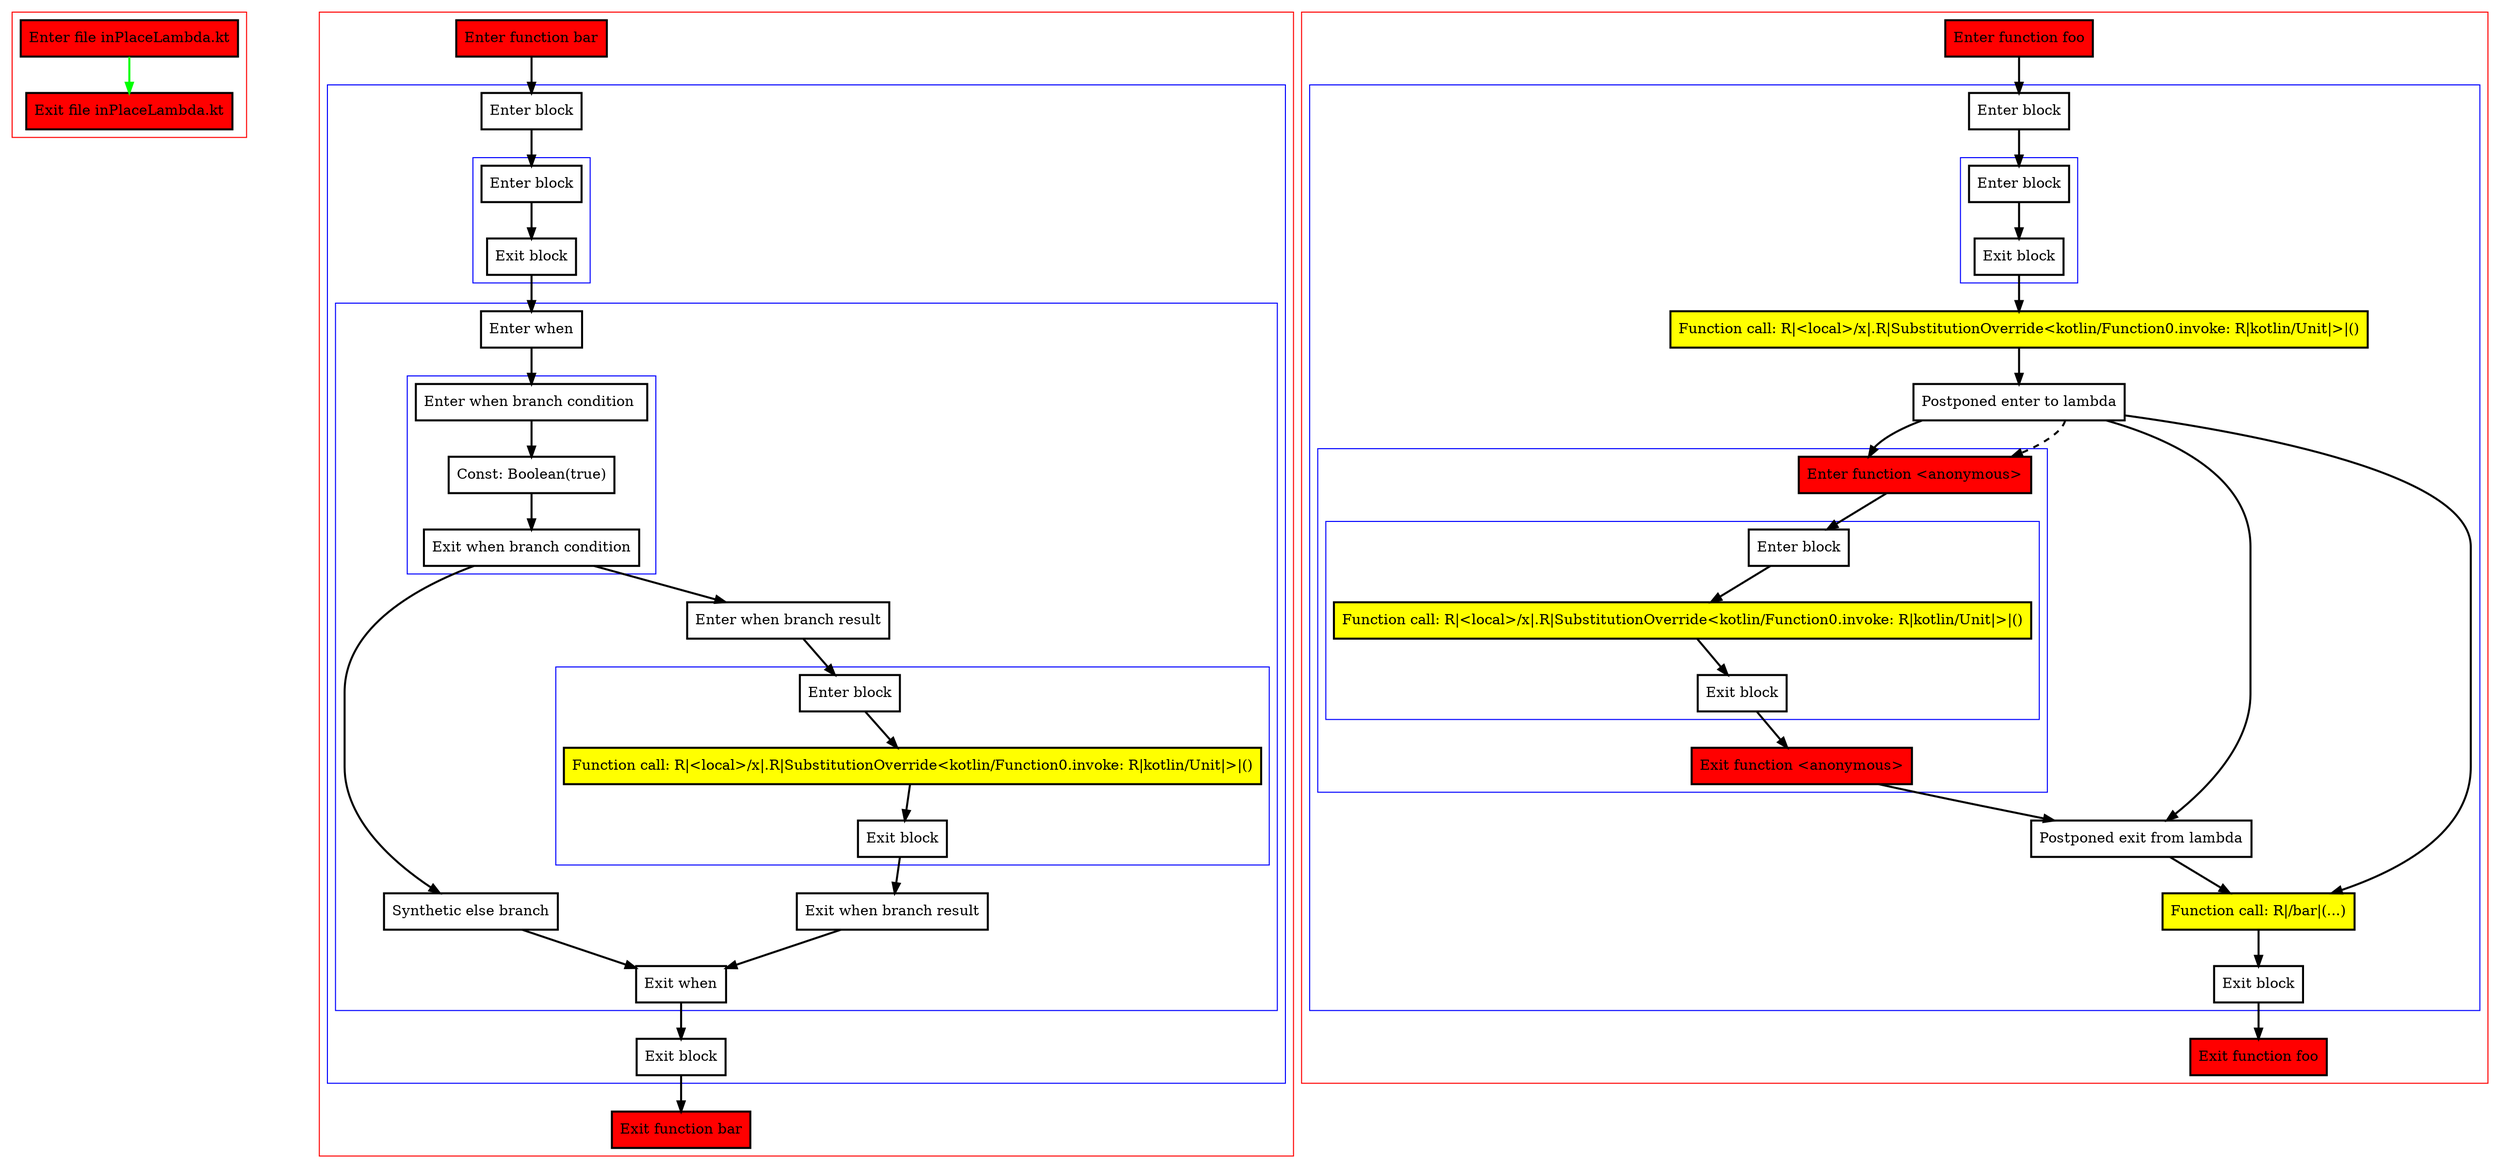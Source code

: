 digraph inPlaceLambda_kt {
    graph [nodesep=3]
    node [shape=box penwidth=2]
    edge [penwidth=2]

    subgraph cluster_0 {
        color=red
        0 [label="Enter file inPlaceLambda.kt" style="filled" fillcolor=red];
        1 [label="Exit file inPlaceLambda.kt" style="filled" fillcolor=red];
    }
    0 -> {1} [color=green];

    subgraph cluster_1 {
        color=red
        2 [label="Enter function bar" style="filled" fillcolor=red];
        subgraph cluster_2 {
            color=blue
            3 [label="Enter block"];
            subgraph cluster_3 {
                color=blue
                4 [label="Enter block"];
                5 [label="Exit block"];
            }
            subgraph cluster_4 {
                color=blue
                6 [label="Enter when"];
                subgraph cluster_5 {
                    color=blue
                    7 [label="Enter when branch condition "];
                    8 [label="Const: Boolean(true)"];
                    9 [label="Exit when branch condition"];
                }
                10 [label="Synthetic else branch"];
                11 [label="Enter when branch result"];
                subgraph cluster_6 {
                    color=blue
                    12 [label="Enter block"];
                    13 [label="Function call: R|<local>/x|.R|SubstitutionOverride<kotlin/Function0.invoke: R|kotlin/Unit|>|()" style="filled" fillcolor=yellow];
                    14 [label="Exit block"];
                }
                15 [label="Exit when branch result"];
                16 [label="Exit when"];
            }
            17 [label="Exit block"];
        }
        18 [label="Exit function bar" style="filled" fillcolor=red];
    }
    2 -> {3};
    3 -> {4};
    4 -> {5};
    5 -> {6};
    6 -> {7};
    7 -> {8};
    8 -> {9};
    9 -> {10 11};
    10 -> {16};
    11 -> {12};
    12 -> {13};
    13 -> {14};
    14 -> {15};
    15 -> {16};
    16 -> {17};
    17 -> {18};

    subgraph cluster_7 {
        color=red
        19 [label="Enter function foo" style="filled" fillcolor=red];
        subgraph cluster_8 {
            color=blue
            20 [label="Enter block"];
            subgraph cluster_9 {
                color=blue
                21 [label="Enter block"];
                22 [label="Exit block"];
            }
            23 [label="Function call: R|<local>/x|.R|SubstitutionOverride<kotlin/Function0.invoke: R|kotlin/Unit|>|()" style="filled" fillcolor=yellow];
            24 [label="Postponed enter to lambda"];
            subgraph cluster_10 {
                color=blue
                25 [label="Enter function <anonymous>" style="filled" fillcolor=red];
                subgraph cluster_11 {
                    color=blue
                    26 [label="Enter block"];
                    27 [label="Function call: R|<local>/x|.R|SubstitutionOverride<kotlin/Function0.invoke: R|kotlin/Unit|>|()" style="filled" fillcolor=yellow];
                    28 [label="Exit block"];
                }
                29 [label="Exit function <anonymous>" style="filled" fillcolor=red];
            }
            30 [label="Postponed exit from lambda"];
            31 [label="Function call: R|/bar|(...)" style="filled" fillcolor=yellow];
            32 [label="Exit block"];
        }
        33 [label="Exit function foo" style="filled" fillcolor=red];
    }
    19 -> {20};
    20 -> {21};
    21 -> {22};
    22 -> {23};
    23 -> {24};
    24 -> {25 30 31};
    24 -> {25} [style=dashed];
    25 -> {26};
    26 -> {27};
    27 -> {28};
    28 -> {29};
    29 -> {30};
    30 -> {31};
    31 -> {32};
    32 -> {33};

}
